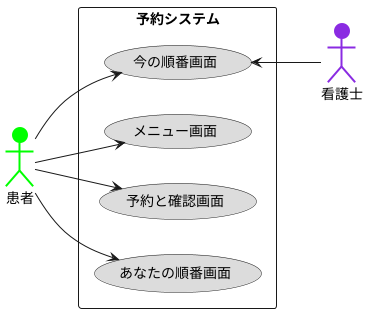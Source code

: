@startuml 演習6-3
left to right direction
actor 患者 #00ff00;line:lime;line.bold;
actor 看護士 #8a2be2;line:BlueViolet;line.bold;
rectangle  予約システム {
usecase メニュー画面 #dcdcdc
usecase 予約と確認画面 #dcdcdc
usecase あなたの順番画面 #dcdcdc
usecase 今の順番画面 #dcdcdc
}

患者 --> メニュー画面
患者 --> 予約と確認画面
患者 --> あなたの順番画面
患者 --> 今の順番画面
看護士 -up-> 今の順番画面 
@enduml
